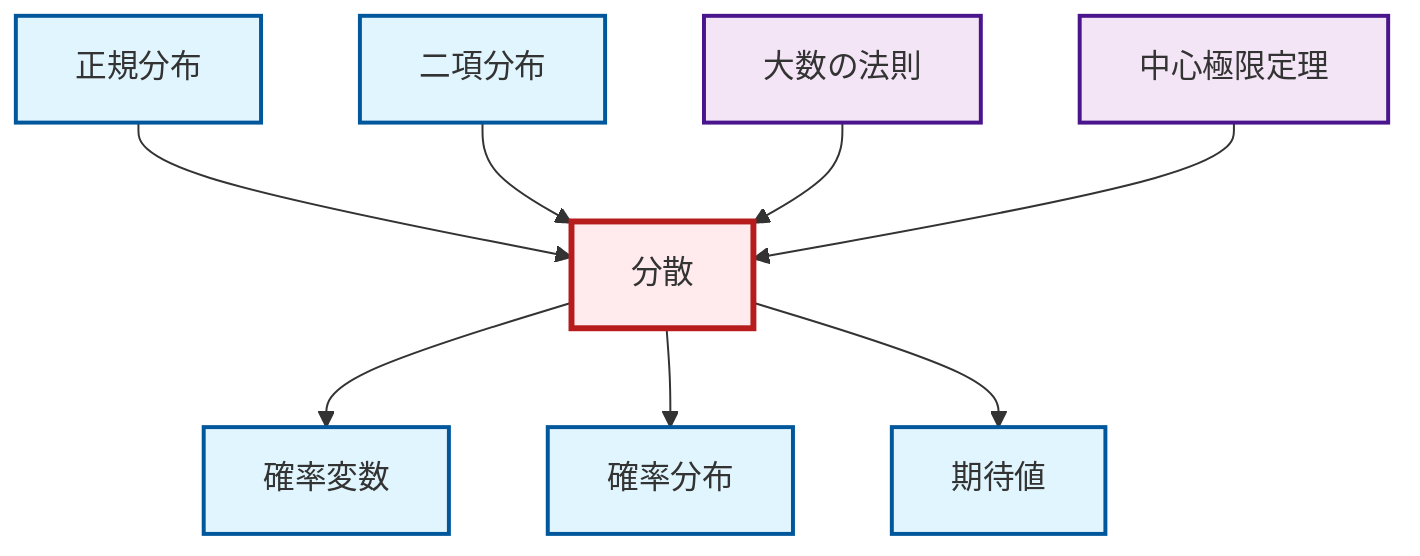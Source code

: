 graph TD
    classDef definition fill:#e1f5fe,stroke:#01579b,stroke-width:2px
    classDef theorem fill:#f3e5f5,stroke:#4a148c,stroke-width:2px
    classDef axiom fill:#fff3e0,stroke:#e65100,stroke-width:2px
    classDef example fill:#e8f5e9,stroke:#1b5e20,stroke-width:2px
    classDef current fill:#ffebee,stroke:#b71c1c,stroke-width:3px
    def-probability-distribution["確率分布"]:::definition
    def-normal-distribution["正規分布"]:::definition
    def-expectation["期待値"]:::definition
    def-random-variable["確率変数"]:::definition
    thm-law-of-large-numbers["大数の法則"]:::theorem
    def-variance["分散"]:::definition
    thm-central-limit["中心極限定理"]:::theorem
    def-binomial-distribution["二項分布"]:::definition
    def-variance --> def-random-variable
    def-normal-distribution --> def-variance
    def-variance --> def-probability-distribution
    def-binomial-distribution --> def-variance
    def-variance --> def-expectation
    thm-law-of-large-numbers --> def-variance
    thm-central-limit --> def-variance
    class def-variance current
